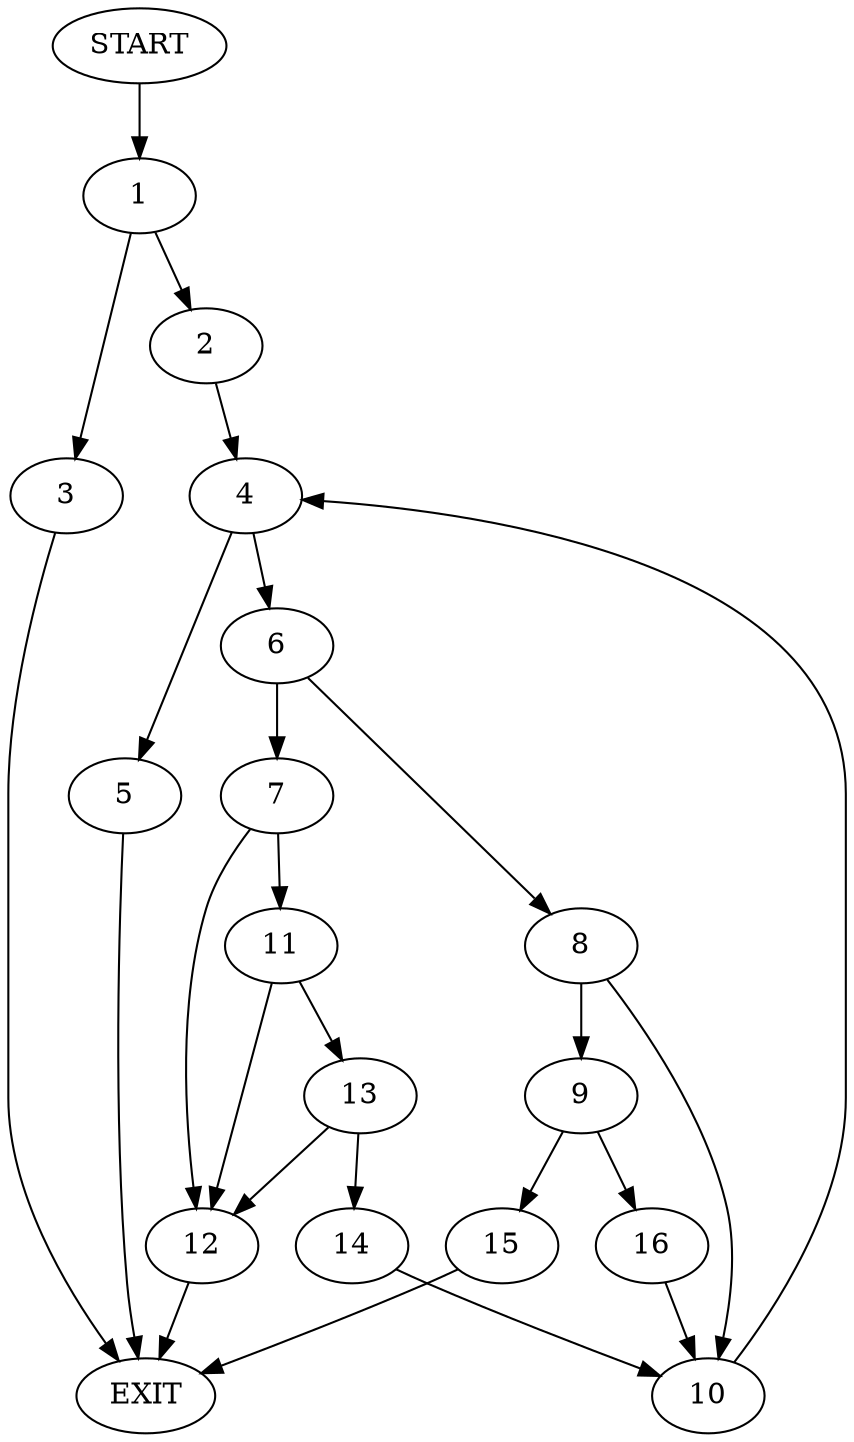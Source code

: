 digraph {
0 [label="START"]
17 [label="EXIT"]
0 -> 1
1 -> 2
1 -> 3
2 -> 4
3 -> 17
4 -> 5
4 -> 6
5 -> 17
6 -> 7
6 -> 8
8 -> 9
8 -> 10
7 -> 11
7 -> 12
12 -> 17
11 -> 13
11 -> 12
13 -> 14
13 -> 12
14 -> 10
10 -> 4
9 -> 15
9 -> 16
16 -> 10
15 -> 17
}
